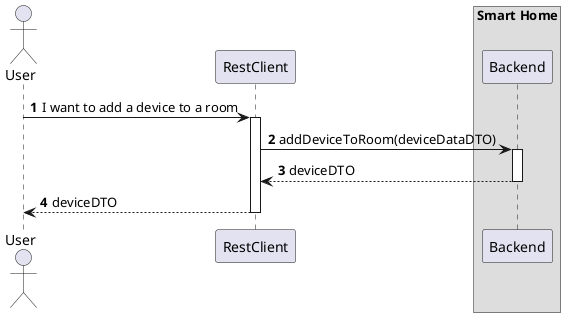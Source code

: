 @startuml
'https://plantuml.com/sequence-diagram

!pragma layout smetana

autonumber

actor "User" as User
participant "RestClient" as RC
box "Smart Home"
    participant "Backend" as BE
end box


User -> RC : I want to add a device to a room
activate RC

RC -> BE : addDeviceToRoom(deviceDataDTO)
activate BE

BE --> RC : deviceDTO
deactivate BE

RC --> User : deviceDTO
deactivate RC

@enduml